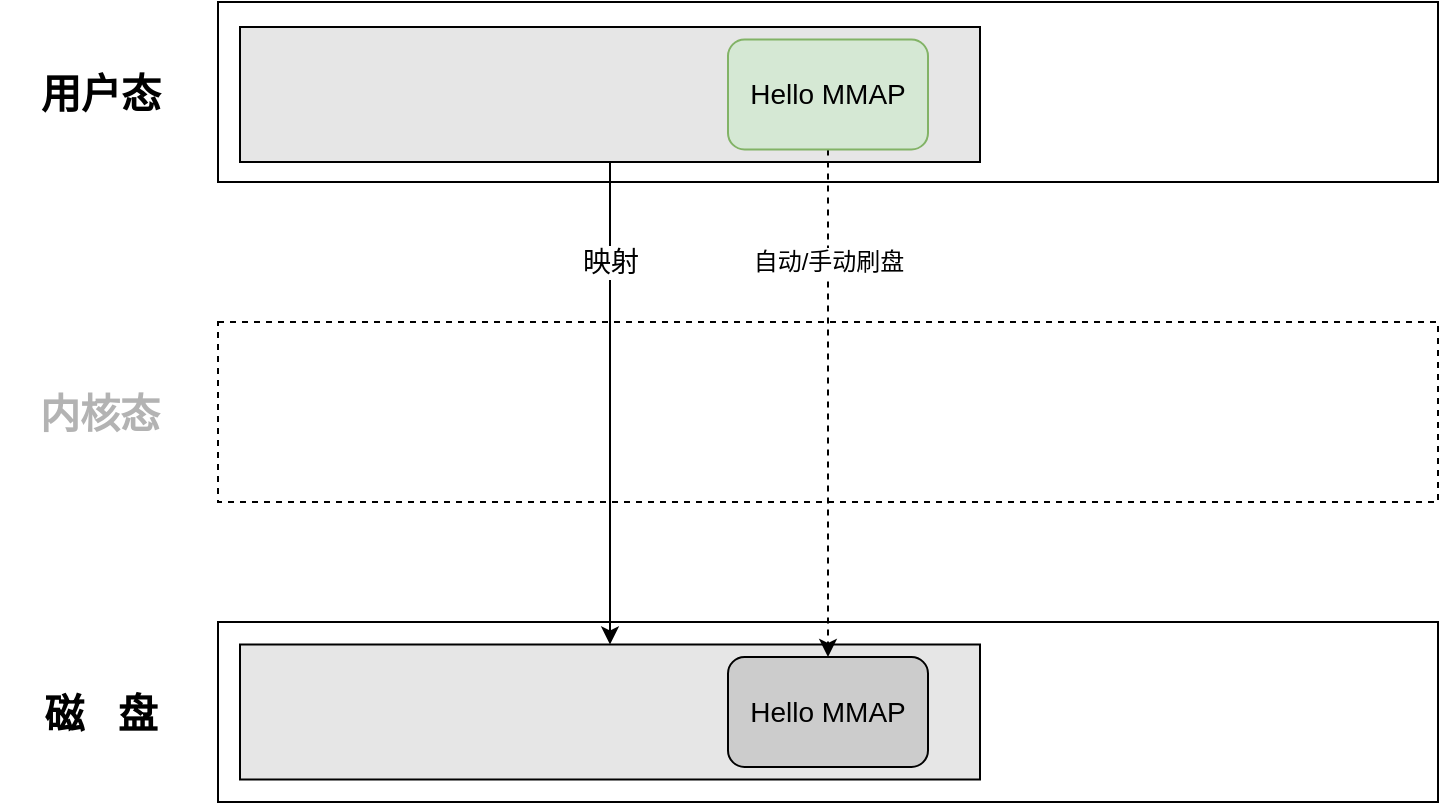 <mxfile version="13.6.5" type="device"><diagram id="vslZhce6Klsg4J_S0lZ4" name="Page-1"><mxGraphModel dx="1298" dy="762" grid="1" gridSize="10" guides="1" tooltips="1" connect="1" arrows="1" fold="1" page="1" pageScale="1" pageWidth="827" pageHeight="1169" math="0" shadow="0"><root><mxCell id="0"/><mxCell id="1" parent="0"/><mxCell id="vvAS3Bj70sWV_6ggNeVX-1" value="" style="rounded=0;whiteSpace=wrap;html=1;sketch=0;dashed=1;" parent="1" vertex="1"><mxGeometry x="159" y="230" width="610" height="90" as="geometry"/></mxCell><mxCell id="vvAS3Bj70sWV_6ggNeVX-18" value="" style="rounded=0;whiteSpace=wrap;html=1;sketch=0;" parent="1" vertex="1"><mxGeometry x="159" y="380" width="610" height="90" as="geometry"/></mxCell><mxCell id="GM1VmOwsyjMfOpJYy5iS-2" value="" style="rounded=0;whiteSpace=wrap;html=1;fillColor=#E6E6E6;" parent="1" vertex="1"><mxGeometry x="170" y="391.25" width="370" height="67.5" as="geometry"/></mxCell><mxCell id="LHr2sBKM0kDGiqUmLX_8-3" value="" style="rounded=0;whiteSpace=wrap;html=1;sketch=0;" parent="1" vertex="1"><mxGeometry x="159" y="70" width="610" height="90" as="geometry"/></mxCell><mxCell id="GM1VmOwsyjMfOpJYy5iS-3" style="edgeStyle=orthogonalEdgeStyle;rounded=0;orthogonalLoop=1;jettySize=auto;html=1;exitX=0.5;exitY=1;exitDx=0;exitDy=0;" parent="1" source="GM1VmOwsyjMfOpJYy5iS-1" target="GM1VmOwsyjMfOpJYy5iS-2" edge="1"><mxGeometry relative="1" as="geometry"/></mxCell><mxCell id="GM1VmOwsyjMfOpJYy5iS-4" value="&lt;font style=&quot;font-size: 14px&quot;&gt;映射&lt;/font&gt;" style="edgeLabel;html=1;align=center;verticalAlign=middle;resizable=0;points=[];" parent="GM1VmOwsyjMfOpJYy5iS-3" vertex="1" connectable="0"><mxGeometry x="-0.668" relative="1" as="geometry"><mxPoint y="10" as="offset"/></mxGeometry></mxCell><mxCell id="GM1VmOwsyjMfOpJYy5iS-1" value="" style="rounded=0;whiteSpace=wrap;html=1;fillColor=#E6E6E6;" parent="1" vertex="1"><mxGeometry x="170" y="82.5" width="370" height="67.5" as="geometry"/></mxCell><mxCell id="vvAS3Bj70sWV_6ggNeVX-9" value="&lt;font style=&quot;font-size: 20px&quot;&gt;用户态&lt;/font&gt;" style="text;strokeColor=none;fillColor=none;html=1;fontSize=24;fontStyle=1;verticalAlign=middle;align=center;rounded=0;sketch=0;" parent="1" vertex="1"><mxGeometry x="50" y="95" width="100" height="40" as="geometry"/></mxCell><mxCell id="vvAS3Bj70sWV_6ggNeVX-10" value="&lt;font style=&quot;font-size: 20px&quot; color=&quot;#b3b3b3&quot;&gt;内核态&lt;/font&gt;" style="text;strokeColor=none;fillColor=none;html=1;fontSize=24;fontStyle=1;verticalAlign=middle;align=center;rounded=0;sketch=0;dashed=1;horizontal=1;whiteSpace=wrap;" parent="1" vertex="1"><mxGeometry x="50" y="255" width="100" height="40" as="geometry"/></mxCell><mxCell id="vvAS3Bj70sWV_6ggNeVX-12" value="&lt;font style=&quot;font-size: 20px&quot;&gt;磁&amp;nbsp; &amp;nbsp;盘&lt;/font&gt;" style="text;strokeColor=none;fillColor=none;html=1;fontSize=24;fontStyle=1;verticalAlign=middle;align=center;rounded=0;sketch=0;" parent="1" vertex="1"><mxGeometry x="50" y="405" width="100" height="40" as="geometry"/></mxCell><mxCell id="sDPqr0_TQwiXhGYqIvr7-1" style="edgeStyle=orthogonalEdgeStyle;rounded=0;orthogonalLoop=1;jettySize=auto;html=1;exitX=0.5;exitY=1;exitDx=0;exitDy=0;entryX=0.5;entryY=0;entryDx=0;entryDy=0;dashed=1;" edge="1" parent="1" source="vvAS3Bj70sWV_6ggNeVX-14" target="vvAS3Bj70sWV_6ggNeVX-19"><mxGeometry relative="1" as="geometry"/></mxCell><mxCell id="sDPqr0_TQwiXhGYqIvr7-2" value="&lt;font style=&quot;font-size: 12px&quot;&gt;自动/手动刷盘&lt;/font&gt;" style="edgeLabel;html=1;align=center;verticalAlign=middle;resizable=0;points=[];" vertex="1" connectable="0" parent="sDPqr0_TQwiXhGYqIvr7-1"><mxGeometry x="-0.604" y="2" relative="1" as="geometry"><mxPoint x="-2" y="6.25" as="offset"/></mxGeometry></mxCell><mxCell id="vvAS3Bj70sWV_6ggNeVX-14" value="&lt;font style=&quot;font-size: 14px&quot;&gt;Hello MMAP&lt;/font&gt;" style="rounded=1;whiteSpace=wrap;html=1;sketch=0;fillColor=#d5e8d4;strokeColor=#82b366;" parent="1" vertex="1"><mxGeometry x="414" y="88.75" width="100" height="55" as="geometry"/></mxCell><mxCell id="vvAS3Bj70sWV_6ggNeVX-19" value="&lt;font style=&quot;font-size: 14px&quot;&gt;Hello MMAP&lt;/font&gt;" style="rounded=1;whiteSpace=wrap;html=1;sketch=0;fillColor=#CCCCCC;" parent="1" vertex="1"><mxGeometry x="414" y="397.5" width="100" height="55" as="geometry"/></mxCell></root></mxGraphModel></diagram></mxfile>